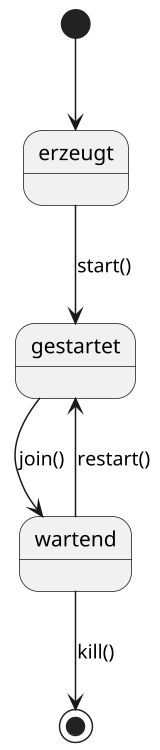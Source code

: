 @startuml
scale 750 height
[*] --> erzeugt
erzeugt --> gestartet: start()
gestartet --> wartend: join()
wartend --> [*]: kill()
wartend --> gestartet: restart()

@enduml